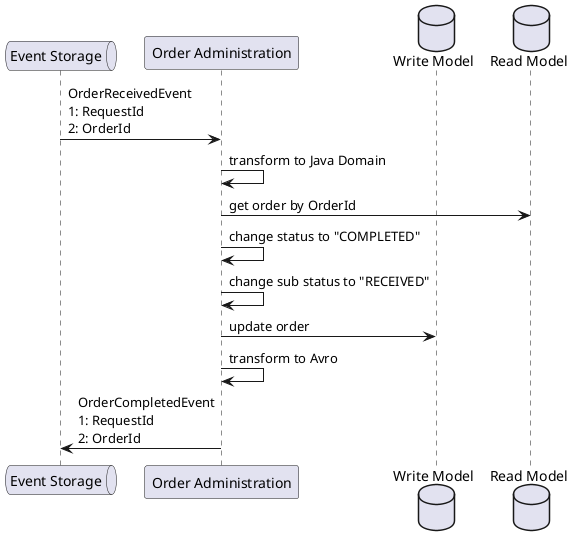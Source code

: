 @startuml
'https://plantuml.com/sequence-diagram

queue "Event Storage" as ESG
participant "Order Administration" as OA
database "Write Model" as WM
database "Read Model" as RM

ESG -> OA: OrderReceivedEvent\n1: RequestId\n2: OrderId
OA -> OA: transform to Java Domain
OA -> RM: get order by OrderId
OA -> OA: change status to "COMPLETED"
OA -> OA: change sub status to "RECEIVED"
OA -> WM: update order
OA -> OA: transform to Avro
OA -> ESG: OrderCompletedEvent\n1: RequestId\n2: OrderId

@enduml